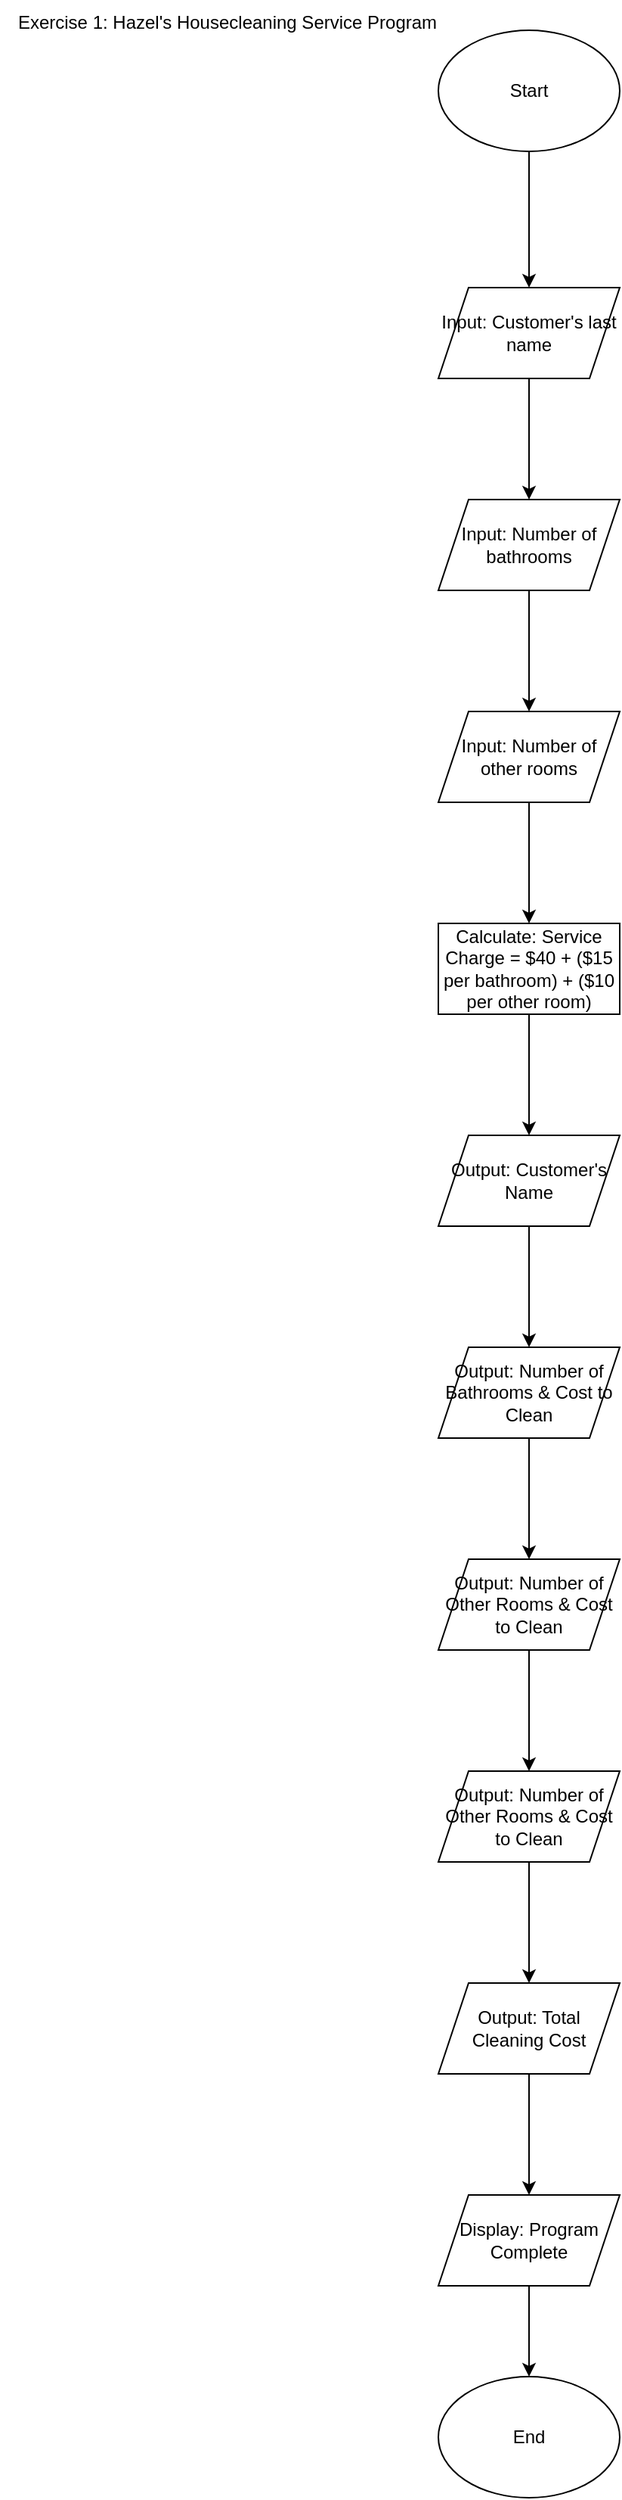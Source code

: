 <mxfile version="24.7.5">
  <diagram name="Page-1" id="eyMdJXIam6D9Z7WbKnDy">
    <mxGraphModel dx="1234" dy="726" grid="1" gridSize="10" guides="1" tooltips="1" connect="1" arrows="1" fold="1" page="1" pageScale="1" pageWidth="850" pageHeight="1100" math="0" shadow="0">
      <root>
        <mxCell id="0" />
        <mxCell id="1" parent="0" />
        <mxCell id="KT9h34zXvJoLfzuav7_D-3" value="" style="edgeStyle=orthogonalEdgeStyle;rounded=0;orthogonalLoop=1;jettySize=auto;html=1;" edge="1" parent="1" source="KT9h34zXvJoLfzuav7_D-1" target="KT9h34zXvJoLfzuav7_D-2">
          <mxGeometry relative="1" as="geometry" />
        </mxCell>
        <mxCell id="KT9h34zXvJoLfzuav7_D-1" value="Start" style="ellipse;whiteSpace=wrap;html=1;" vertex="1" parent="1">
          <mxGeometry x="290" y="30" width="120" height="80" as="geometry" />
        </mxCell>
        <mxCell id="KT9h34zXvJoLfzuav7_D-5" value="" style="edgeStyle=orthogonalEdgeStyle;rounded=0;orthogonalLoop=1;jettySize=auto;html=1;" edge="1" parent="1" source="KT9h34zXvJoLfzuav7_D-2" target="KT9h34zXvJoLfzuav7_D-4">
          <mxGeometry relative="1" as="geometry" />
        </mxCell>
        <mxCell id="KT9h34zXvJoLfzuav7_D-2" value="Input: Customer&#39;s last name" style="shape=parallelogram;perimeter=parallelogramPerimeter;whiteSpace=wrap;html=1;fixedSize=1;" vertex="1" parent="1">
          <mxGeometry x="290" y="200" width="120" height="60" as="geometry" />
        </mxCell>
        <mxCell id="KT9h34zXvJoLfzuav7_D-7" value="" style="edgeStyle=orthogonalEdgeStyle;rounded=0;orthogonalLoop=1;jettySize=auto;html=1;" edge="1" parent="1" source="KT9h34zXvJoLfzuav7_D-4" target="KT9h34zXvJoLfzuav7_D-6">
          <mxGeometry relative="1" as="geometry" />
        </mxCell>
        <mxCell id="KT9h34zXvJoLfzuav7_D-4" value="Input: Number of bathrooms" style="shape=parallelogram;perimeter=parallelogramPerimeter;whiteSpace=wrap;html=1;fixedSize=1;" vertex="1" parent="1">
          <mxGeometry x="290" y="340" width="120" height="60" as="geometry" />
        </mxCell>
        <mxCell id="KT9h34zXvJoLfzuav7_D-9" value="" style="edgeStyle=orthogonalEdgeStyle;rounded=0;orthogonalLoop=1;jettySize=auto;html=1;" edge="1" parent="1" source="KT9h34zXvJoLfzuav7_D-6" target="KT9h34zXvJoLfzuav7_D-8">
          <mxGeometry relative="1" as="geometry" />
        </mxCell>
        <mxCell id="KT9h34zXvJoLfzuav7_D-6" value="Input: Number of other rooms" style="shape=parallelogram;perimeter=parallelogramPerimeter;whiteSpace=wrap;html=1;fixedSize=1;" vertex="1" parent="1">
          <mxGeometry x="290" y="480" width="120" height="60" as="geometry" />
        </mxCell>
        <mxCell id="KT9h34zXvJoLfzuav7_D-11" value="" style="edgeStyle=orthogonalEdgeStyle;rounded=0;orthogonalLoop=1;jettySize=auto;html=1;" edge="1" parent="1" source="KT9h34zXvJoLfzuav7_D-8" target="KT9h34zXvJoLfzuav7_D-10">
          <mxGeometry relative="1" as="geometry" />
        </mxCell>
        <mxCell id="KT9h34zXvJoLfzuav7_D-8" value="Calculate: Service Charge = $40 + ($15 per bathroom) + ($10 per other room)" style="whiteSpace=wrap;html=1;" vertex="1" parent="1">
          <mxGeometry x="290" y="620" width="120" height="60" as="geometry" />
        </mxCell>
        <mxCell id="KT9h34zXvJoLfzuav7_D-13" value="" style="edgeStyle=orthogonalEdgeStyle;rounded=0;orthogonalLoop=1;jettySize=auto;html=1;" edge="1" parent="1" source="KT9h34zXvJoLfzuav7_D-10" target="KT9h34zXvJoLfzuav7_D-12">
          <mxGeometry relative="1" as="geometry" />
        </mxCell>
        <mxCell id="KT9h34zXvJoLfzuav7_D-10" value="Output: Customer&#39;s Name" style="shape=parallelogram;perimeter=parallelogramPerimeter;whiteSpace=wrap;html=1;fixedSize=1;" vertex="1" parent="1">
          <mxGeometry x="290" y="760" width="120" height="60" as="geometry" />
        </mxCell>
        <mxCell id="KT9h34zXvJoLfzuav7_D-15" value="" style="edgeStyle=orthogonalEdgeStyle;rounded=0;orthogonalLoop=1;jettySize=auto;html=1;" edge="1" parent="1" source="KT9h34zXvJoLfzuav7_D-12" target="KT9h34zXvJoLfzuav7_D-14">
          <mxGeometry relative="1" as="geometry" />
        </mxCell>
        <mxCell id="KT9h34zXvJoLfzuav7_D-12" value="Output: Number of Bathrooms &amp;amp; Cost to Clean" style="shape=parallelogram;perimeter=parallelogramPerimeter;whiteSpace=wrap;html=1;fixedSize=1;" vertex="1" parent="1">
          <mxGeometry x="290" y="900" width="120" height="60" as="geometry" />
        </mxCell>
        <mxCell id="KT9h34zXvJoLfzuav7_D-17" value="" style="edgeStyle=orthogonalEdgeStyle;rounded=0;orthogonalLoop=1;jettySize=auto;html=1;" edge="1" parent="1" source="KT9h34zXvJoLfzuav7_D-14" target="KT9h34zXvJoLfzuav7_D-16">
          <mxGeometry relative="1" as="geometry" />
        </mxCell>
        <mxCell id="KT9h34zXvJoLfzuav7_D-14" value="Output: Number of Other Rooms &amp;amp; Cost to Clean" style="shape=parallelogram;perimeter=parallelogramPerimeter;whiteSpace=wrap;html=1;fixedSize=1;" vertex="1" parent="1">
          <mxGeometry x="290" y="1040" width="120" height="60" as="geometry" />
        </mxCell>
        <mxCell id="KT9h34zXvJoLfzuav7_D-19" value="" style="edgeStyle=orthogonalEdgeStyle;rounded=0;orthogonalLoop=1;jettySize=auto;html=1;" edge="1" parent="1" source="KT9h34zXvJoLfzuav7_D-16" target="KT9h34zXvJoLfzuav7_D-18">
          <mxGeometry relative="1" as="geometry" />
        </mxCell>
        <mxCell id="KT9h34zXvJoLfzuav7_D-16" value="Output: Number of Other Rooms &amp;amp; Cost to Clean" style="shape=parallelogram;perimeter=parallelogramPerimeter;whiteSpace=wrap;html=1;fixedSize=1;" vertex="1" parent="1">
          <mxGeometry x="290" y="1180" width="120" height="60" as="geometry" />
        </mxCell>
        <mxCell id="KT9h34zXvJoLfzuav7_D-21" value="" style="edgeStyle=orthogonalEdgeStyle;rounded=0;orthogonalLoop=1;jettySize=auto;html=1;" edge="1" parent="1" source="KT9h34zXvJoLfzuav7_D-18" target="KT9h34zXvJoLfzuav7_D-20">
          <mxGeometry relative="1" as="geometry" />
        </mxCell>
        <mxCell id="KT9h34zXvJoLfzuav7_D-18" value="Output: Total Cleaning Cost" style="shape=parallelogram;perimeter=parallelogramPerimeter;whiteSpace=wrap;html=1;fixedSize=1;" vertex="1" parent="1">
          <mxGeometry x="290" y="1320" width="120" height="60" as="geometry" />
        </mxCell>
        <mxCell id="KT9h34zXvJoLfzuav7_D-23" value="" style="edgeStyle=orthogonalEdgeStyle;rounded=0;orthogonalLoop=1;jettySize=auto;html=1;" edge="1" parent="1" source="KT9h34zXvJoLfzuav7_D-20" target="KT9h34zXvJoLfzuav7_D-22">
          <mxGeometry relative="1" as="geometry" />
        </mxCell>
        <mxCell id="KT9h34zXvJoLfzuav7_D-20" value="Display: Program Complete" style="shape=parallelogram;perimeter=parallelogramPerimeter;whiteSpace=wrap;html=1;fixedSize=1;" vertex="1" parent="1">
          <mxGeometry x="290" y="1460" width="120" height="60" as="geometry" />
        </mxCell>
        <mxCell id="KT9h34zXvJoLfzuav7_D-22" value="End" style="ellipse;whiteSpace=wrap;html=1;" vertex="1" parent="1">
          <mxGeometry x="290" y="1580" width="120" height="80" as="geometry" />
        </mxCell>
        <mxCell id="KT9h34zXvJoLfzuav7_D-24" value="Exercise 1: Hazel&#39;s Housecleaning Service Program" style="text;html=1;align=center;verticalAlign=middle;resizable=0;points=[];autosize=1;strokeColor=none;fillColor=none;" vertex="1" parent="1">
          <mxGeometry y="10" width="300" height="30" as="geometry" />
        </mxCell>
      </root>
    </mxGraphModel>
  </diagram>
</mxfile>
